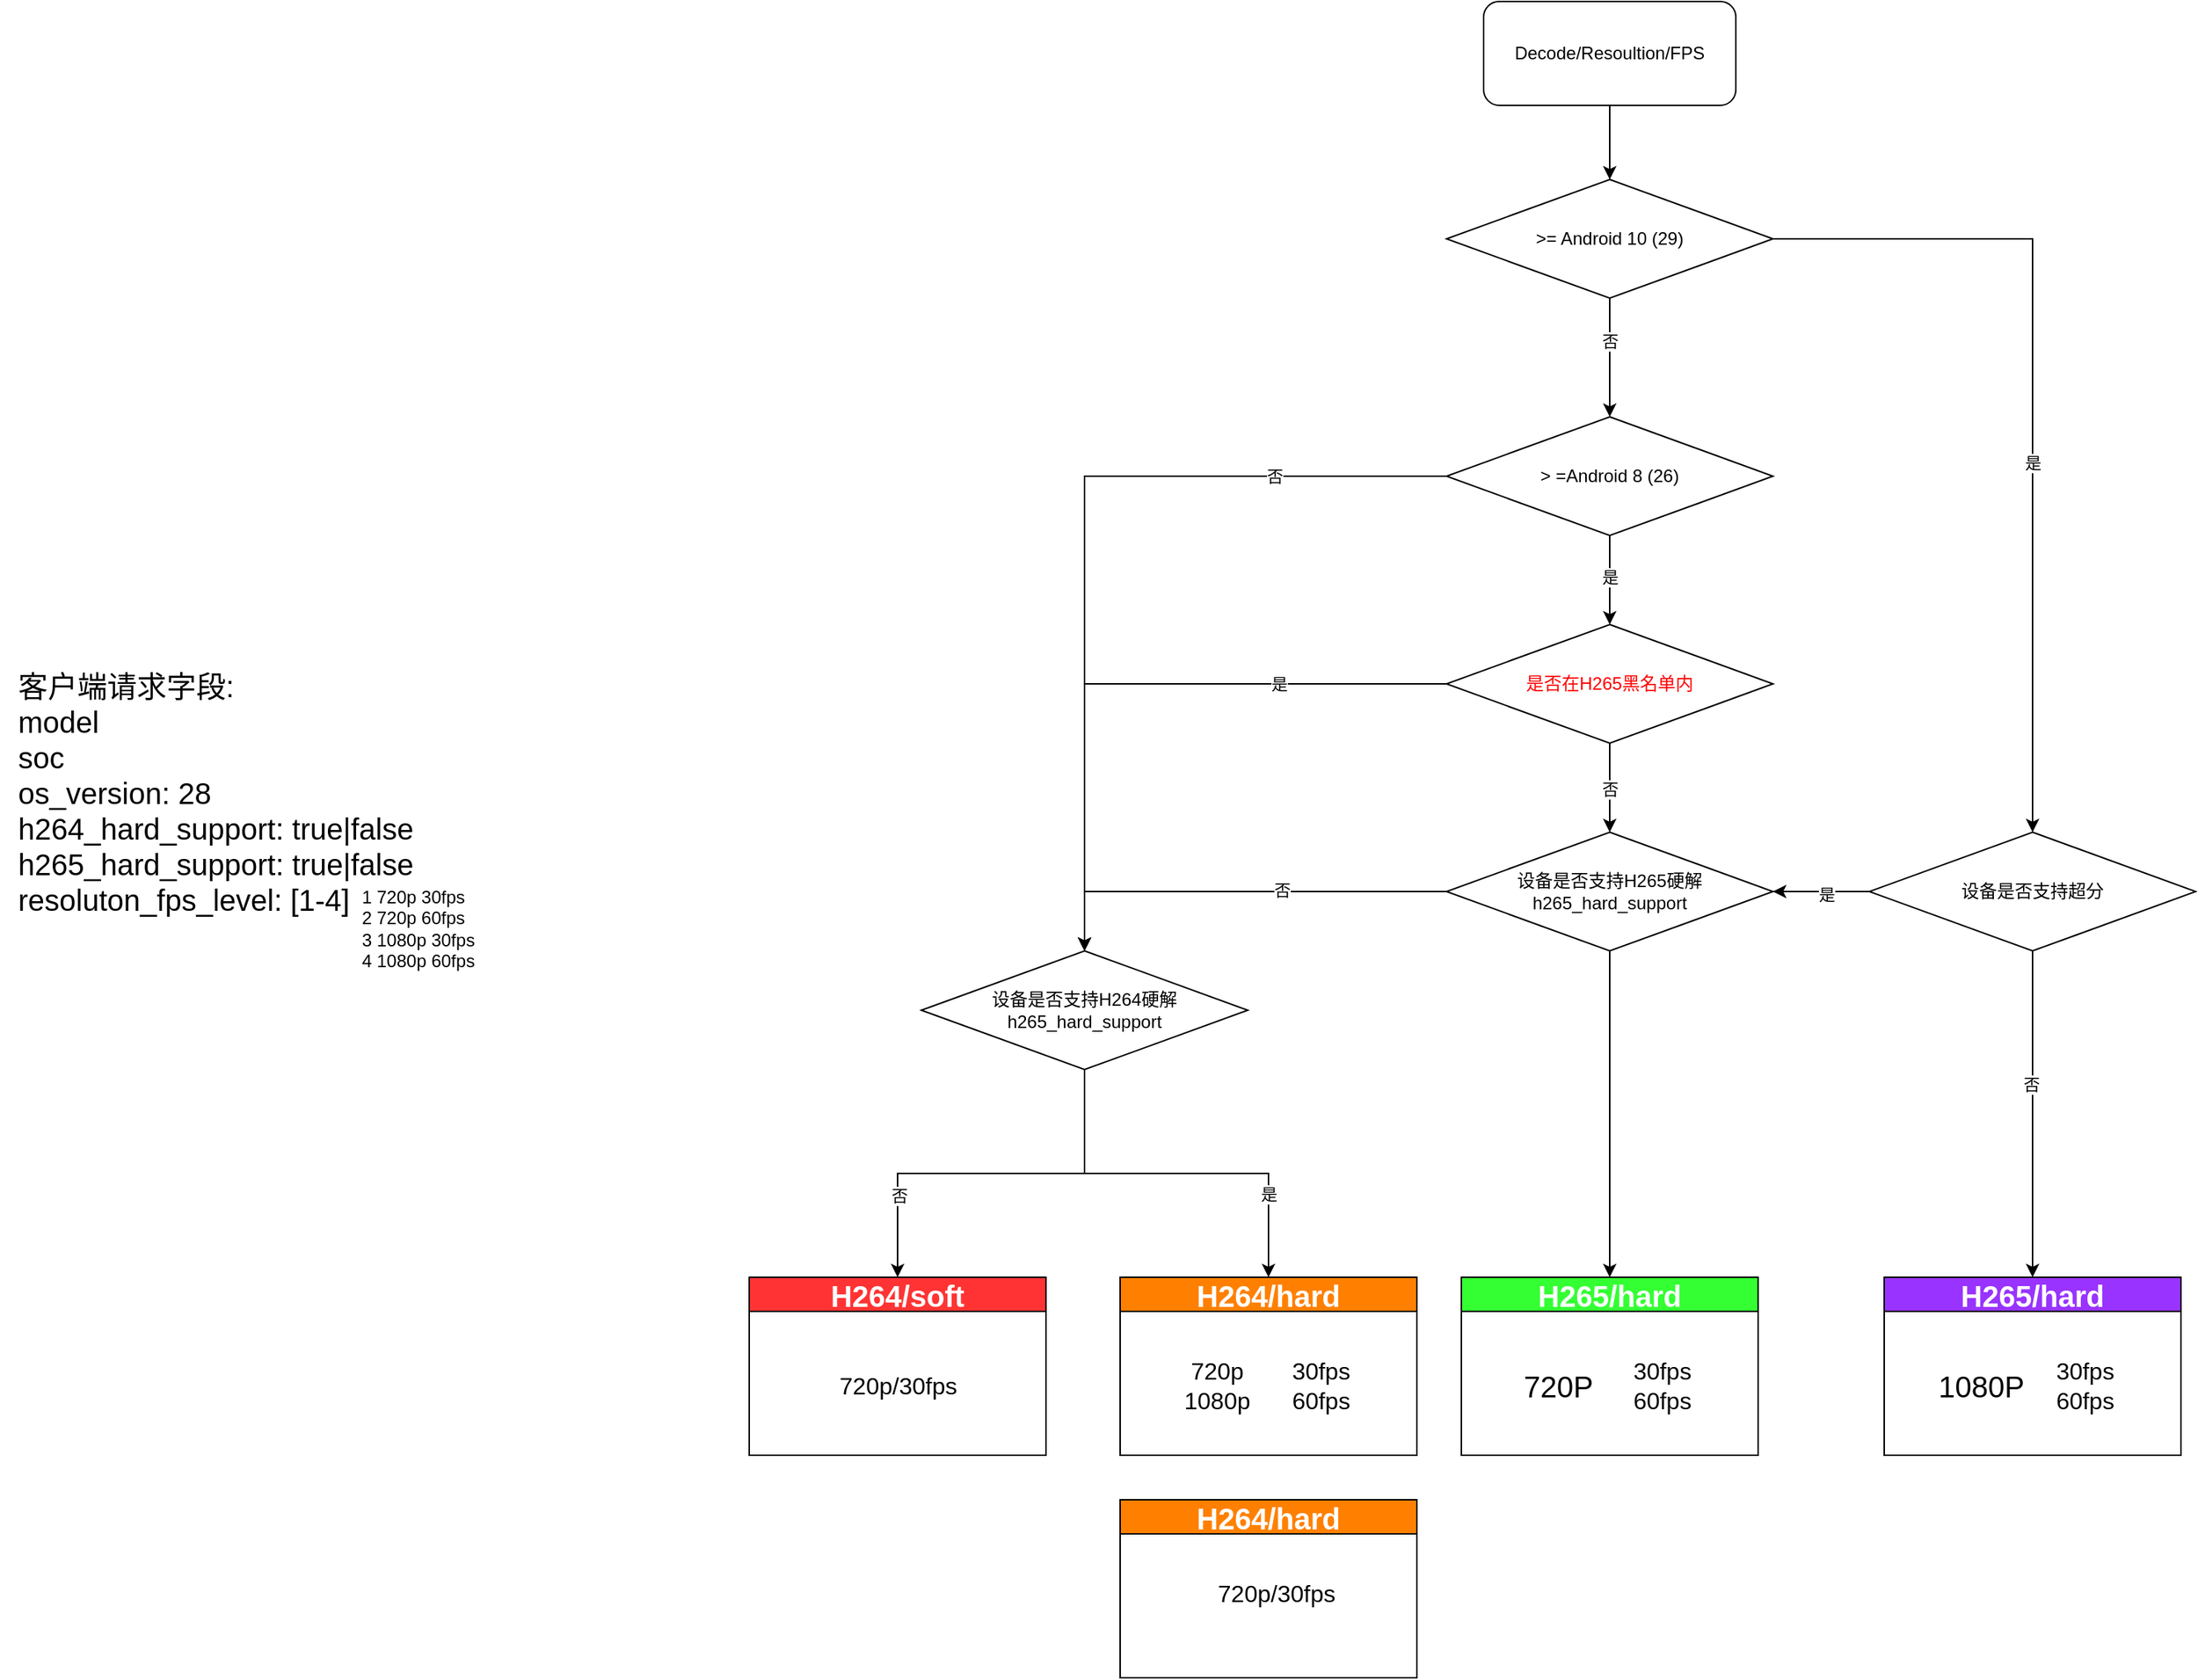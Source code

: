 <mxfile version="24.2.5" type="github">
  <diagram name="第 1 页" id="DrkI4kzzCFAA716JqiaZ">
    <mxGraphModel dx="2069" dy="785" grid="1" gridSize="10" guides="1" tooltips="1" connect="1" arrows="1" fold="1" page="1" pageScale="1" pageWidth="827" pageHeight="1169" math="0" shadow="0">
      <root>
        <mxCell id="0" />
        <mxCell id="1" parent="0" />
        <mxCell id="I8awTcjQjrmb_wT57g81-12" style="edgeStyle=orthogonalEdgeStyle;rounded=0;orthogonalLoop=1;jettySize=auto;html=1;" edge="1" parent="1" source="I8awTcjQjrmb_wT57g81-1" target="I8awTcjQjrmb_wT57g81-11">
          <mxGeometry relative="1" as="geometry" />
        </mxCell>
        <mxCell id="I8awTcjQjrmb_wT57g81-1" value="Decode/Resoultion/FPS" style="rounded=1;whiteSpace=wrap;html=1;" vertex="1" parent="1">
          <mxGeometry x="245" y="10" width="170" height="70" as="geometry" />
        </mxCell>
        <mxCell id="I8awTcjQjrmb_wT57g81-21" value="" style="edgeStyle=orthogonalEdgeStyle;rounded=0;orthogonalLoop=1;jettySize=auto;html=1;" edge="1" parent="1" source="I8awTcjQjrmb_wT57g81-11" target="I8awTcjQjrmb_wT57g81-20">
          <mxGeometry relative="1" as="geometry" />
        </mxCell>
        <mxCell id="I8awTcjQjrmb_wT57g81-22" value="否" style="edgeLabel;html=1;align=center;verticalAlign=middle;resizable=0;points=[];" vertex="1" connectable="0" parent="I8awTcjQjrmb_wT57g81-21">
          <mxGeometry x="-0.275" relative="1" as="geometry">
            <mxPoint as="offset" />
          </mxGeometry>
        </mxCell>
        <mxCell id="I8awTcjQjrmb_wT57g81-39" value="" style="edgeStyle=orthogonalEdgeStyle;rounded=0;orthogonalLoop=1;jettySize=auto;html=1;" edge="1" parent="1" source="I8awTcjQjrmb_wT57g81-11" target="I8awTcjQjrmb_wT57g81-38">
          <mxGeometry relative="1" as="geometry" />
        </mxCell>
        <mxCell id="I8awTcjQjrmb_wT57g81-105" value="是" style="edgeLabel;html=1;align=center;verticalAlign=middle;resizable=0;points=[];" vertex="1" connectable="0" parent="I8awTcjQjrmb_wT57g81-39">
          <mxGeometry x="0.132" relative="1" as="geometry">
            <mxPoint as="offset" />
          </mxGeometry>
        </mxCell>
        <mxCell id="I8awTcjQjrmb_wT57g81-11" value="&amp;gt;= Android 10 (29)" style="rhombus;whiteSpace=wrap;html=1;" vertex="1" parent="1">
          <mxGeometry x="220" y="130" width="220" height="80" as="geometry" />
        </mxCell>
        <mxCell id="I8awTcjQjrmb_wT57g81-26" value="" style="edgeStyle=orthogonalEdgeStyle;rounded=0;orthogonalLoop=1;jettySize=auto;html=1;" edge="1" parent="1" source="I8awTcjQjrmb_wT57g81-20" target="I8awTcjQjrmb_wT57g81-25">
          <mxGeometry relative="1" as="geometry" />
        </mxCell>
        <mxCell id="I8awTcjQjrmb_wT57g81-52" value="否" style="edgeLabel;html=1;align=center;verticalAlign=middle;resizable=0;points=[];" vertex="1" connectable="0" parent="I8awTcjQjrmb_wT57g81-26">
          <mxGeometry x="-0.225" relative="1" as="geometry">
            <mxPoint x="102" as="offset" />
          </mxGeometry>
        </mxCell>
        <mxCell id="I8awTcjQjrmb_wT57g81-62" value="" style="edgeStyle=orthogonalEdgeStyle;rounded=0;orthogonalLoop=1;jettySize=auto;html=1;" edge="1" parent="1" source="I8awTcjQjrmb_wT57g81-20" target="I8awTcjQjrmb_wT57g81-61">
          <mxGeometry relative="1" as="geometry" />
        </mxCell>
        <mxCell id="I8awTcjQjrmb_wT57g81-106" value="是" style="edgeLabel;html=1;align=center;verticalAlign=middle;resizable=0;points=[];" vertex="1" connectable="0" parent="I8awTcjQjrmb_wT57g81-62">
          <mxGeometry x="-0.083" relative="1" as="geometry">
            <mxPoint as="offset" />
          </mxGeometry>
        </mxCell>
        <mxCell id="I8awTcjQjrmb_wT57g81-20" value="&amp;gt; =Android 8 (26)" style="rhombus;whiteSpace=wrap;html=1;" vertex="1" parent="1">
          <mxGeometry x="220" y="290" width="220" height="80" as="geometry" />
        </mxCell>
        <mxCell id="I8awTcjQjrmb_wT57g81-86" style="edgeStyle=orthogonalEdgeStyle;rounded=0;orthogonalLoop=1;jettySize=auto;html=1;" edge="1" parent="1" source="I8awTcjQjrmb_wT57g81-25" target="I8awTcjQjrmb_wT57g81-83">
          <mxGeometry relative="1" as="geometry" />
        </mxCell>
        <mxCell id="I8awTcjQjrmb_wT57g81-107" value="否" style="edgeLabel;html=1;align=center;verticalAlign=middle;resizable=0;points=[];" vertex="1" connectable="0" parent="I8awTcjQjrmb_wT57g81-86">
          <mxGeometry x="0.579" y="1" relative="1" as="geometry">
            <mxPoint y="1" as="offset" />
          </mxGeometry>
        </mxCell>
        <mxCell id="I8awTcjQjrmb_wT57g81-100" style="edgeStyle=orthogonalEdgeStyle;rounded=0;orthogonalLoop=1;jettySize=auto;html=1;" edge="1" parent="1" source="I8awTcjQjrmb_wT57g81-25" target="I8awTcjQjrmb_wT57g81-89">
          <mxGeometry relative="1" as="geometry" />
        </mxCell>
        <mxCell id="I8awTcjQjrmb_wT57g81-108" value="是" style="edgeLabel;html=1;align=center;verticalAlign=middle;resizable=0;points=[];" vertex="1" connectable="0" parent="I8awTcjQjrmb_wT57g81-100">
          <mxGeometry x="0.573" relative="1" as="geometry">
            <mxPoint as="offset" />
          </mxGeometry>
        </mxCell>
        <mxCell id="I8awTcjQjrmb_wT57g81-25" value="设备是否支持H264硬解&lt;br&gt;h265_hard_support" style="rhombus;whiteSpace=wrap;html=1;" vertex="1" parent="1">
          <mxGeometry x="-134" y="650" width="220" height="80" as="geometry" />
        </mxCell>
        <mxCell id="I8awTcjQjrmb_wT57g81-99" style="edgeStyle=orthogonalEdgeStyle;rounded=0;orthogonalLoop=1;jettySize=auto;html=1;" edge="1" parent="1" source="I8awTcjQjrmb_wT57g81-38" target="I8awTcjQjrmb_wT57g81-96">
          <mxGeometry relative="1" as="geometry" />
        </mxCell>
        <mxCell id="I8awTcjQjrmb_wT57g81-103" value="否" style="edgeLabel;html=1;align=center;verticalAlign=middle;resizable=0;points=[];" vertex="1" connectable="0" parent="I8awTcjQjrmb_wT57g81-99">
          <mxGeometry x="-0.197" y="-1" relative="1" as="geometry">
            <mxPoint y="1" as="offset" />
          </mxGeometry>
        </mxCell>
        <mxCell id="I8awTcjQjrmb_wT57g81-101" style="edgeStyle=orthogonalEdgeStyle;rounded=0;orthogonalLoop=1;jettySize=auto;html=1;" edge="1" parent="1" source="I8awTcjQjrmb_wT57g81-38" target="I8awTcjQjrmb_wT57g81-45">
          <mxGeometry relative="1" as="geometry" />
        </mxCell>
        <mxCell id="I8awTcjQjrmb_wT57g81-102" value="是" style="edgeLabel;html=1;align=center;verticalAlign=middle;resizable=0;points=[];" vertex="1" connectable="0" parent="I8awTcjQjrmb_wT57g81-101">
          <mxGeometry x="-0.108" y="2" relative="1" as="geometry">
            <mxPoint as="offset" />
          </mxGeometry>
        </mxCell>
        <mxCell id="I8awTcjQjrmb_wT57g81-38" value="设备是否支持超分" style="rhombus;whiteSpace=wrap;html=1;" vertex="1" parent="1">
          <mxGeometry x="505" y="570" width="220" height="80" as="geometry" />
        </mxCell>
        <mxCell id="I8awTcjQjrmb_wT57g81-53" style="edgeStyle=orthogonalEdgeStyle;rounded=0;orthogonalLoop=1;jettySize=auto;html=1;entryX=0.5;entryY=0;entryDx=0;entryDy=0;" edge="1" parent="1" source="I8awTcjQjrmb_wT57g81-45" target="I8awTcjQjrmb_wT57g81-25">
          <mxGeometry relative="1" as="geometry" />
        </mxCell>
        <mxCell id="I8awTcjQjrmb_wT57g81-54" value="否" style="edgeLabel;html=1;align=center;verticalAlign=middle;resizable=0;points=[];" vertex="1" connectable="0" parent="I8awTcjQjrmb_wT57g81-53">
          <mxGeometry x="-0.496" y="-1" relative="1" as="geometry">
            <mxPoint x="-40" as="offset" />
          </mxGeometry>
        </mxCell>
        <mxCell id="I8awTcjQjrmb_wT57g81-95" style="edgeStyle=orthogonalEdgeStyle;rounded=0;orthogonalLoop=1;jettySize=auto;html=1;" edge="1" parent="1" source="I8awTcjQjrmb_wT57g81-45" target="I8awTcjQjrmb_wT57g81-92">
          <mxGeometry relative="1" as="geometry" />
        </mxCell>
        <mxCell id="I8awTcjQjrmb_wT57g81-45" value="设备是否支持H265硬解&lt;br&gt;h265_hard_support" style="rhombus;whiteSpace=wrap;html=1;" vertex="1" parent="1">
          <mxGeometry x="220" y="570" width="220" height="80" as="geometry" />
        </mxCell>
        <mxCell id="I8awTcjQjrmb_wT57g81-63" style="edgeStyle=orthogonalEdgeStyle;rounded=0;orthogonalLoop=1;jettySize=auto;html=1;" edge="1" parent="1" source="I8awTcjQjrmb_wT57g81-61" target="I8awTcjQjrmb_wT57g81-45">
          <mxGeometry relative="1" as="geometry" />
        </mxCell>
        <mxCell id="I8awTcjQjrmb_wT57g81-70" value="否" style="edgeLabel;html=1;align=center;verticalAlign=middle;resizable=0;points=[];" vertex="1" connectable="0" parent="I8awTcjQjrmb_wT57g81-63">
          <mxGeometry x="0.033" relative="1" as="geometry">
            <mxPoint as="offset" />
          </mxGeometry>
        </mxCell>
        <mxCell id="I8awTcjQjrmb_wT57g81-66" style="edgeStyle=orthogonalEdgeStyle;rounded=0;orthogonalLoop=1;jettySize=auto;html=1;entryX=0.5;entryY=0;entryDx=0;entryDy=0;" edge="1" parent="1" source="I8awTcjQjrmb_wT57g81-61" target="I8awTcjQjrmb_wT57g81-25">
          <mxGeometry relative="1" as="geometry" />
        </mxCell>
        <mxCell id="I8awTcjQjrmb_wT57g81-69" value="是" style="edgeLabel;html=1;align=center;verticalAlign=middle;resizable=0;points=[];" vertex="1" connectable="0" parent="I8awTcjQjrmb_wT57g81-66">
          <mxGeometry x="-0.468" relative="1" as="geometry">
            <mxPoint as="offset" />
          </mxGeometry>
        </mxCell>
        <mxCell id="I8awTcjQjrmb_wT57g81-61" value="&lt;font color=&quot;#ff0000&quot;&gt;是否在H265黑名单内&lt;/font&gt;" style="rhombus;whiteSpace=wrap;html=1;" vertex="1" parent="1">
          <mxGeometry x="220" y="430" width="220" height="80" as="geometry" />
        </mxCell>
        <mxCell id="I8awTcjQjrmb_wT57g81-71" value="&lt;div style=&quot;text-align: left; font-size: 20px;&quot;&gt;&lt;span style=&quot;background-color: initial;&quot;&gt;客户端请求字段:&lt;/span&gt;&lt;br&gt;&lt;/div&gt;&lt;div style=&quot;text-align: left; font-size: 20px;&quot;&gt;&lt;font style=&quot;font-size: 20px;&quot;&gt;model&lt;/font&gt;&lt;/div&gt;&lt;div style=&quot;text-align: left; font-size: 20px;&quot;&gt;&lt;font style=&quot;font-size: 20px;&quot;&gt;soc&lt;/font&gt;&lt;/div&gt;&lt;div style=&quot;text-align: left; font-size: 20px;&quot;&gt;&lt;font style=&quot;font-size: 20px;&quot;&gt;os_version: 28&lt;br&gt;h264_hard_support: true|false&lt;br&gt;h265_hard_support: true|false&lt;br&gt;resoluton_fps_level: [1-4]&lt;br&gt;&lt;/font&gt;&lt;/div&gt;" style="text;html=1;align=center;verticalAlign=middle;resizable=0;points=[];autosize=1;strokeColor=none;fillColor=none;" vertex="1" parent="1">
          <mxGeometry x="-755" y="453" width="290" height="180" as="geometry" />
        </mxCell>
        <mxCell id="I8awTcjQjrmb_wT57g81-81" value="&lt;font style=&quot;font-size: 12px;&quot;&gt;1 720p 30fps&lt;br style=&quot;&quot;&gt;2 720p 60fps&lt;br style=&quot;&quot;&gt;3 1080p 30fps&lt;br style=&quot;&quot;&gt;4 1080p 60fps&lt;/font&gt;" style="text;html=1;align=left;verticalAlign=middle;resizable=0;points=[];autosize=1;strokeColor=none;fillColor=none;" vertex="1" parent="1">
          <mxGeometry x="-513" y="600" width="100" height="70" as="geometry" />
        </mxCell>
        <mxCell id="I8awTcjQjrmb_wT57g81-83" value="&lt;font style=&quot;font-size: 20px;&quot;&gt;H264/soft&lt;/font&gt;" style="swimlane;whiteSpace=wrap;html=1;fillColor=#FF3333;startSize=23;fontSize=20;fontColor=#FFFFFF;" vertex="1" parent="1">
          <mxGeometry x="-250" y="870" width="200" height="120" as="geometry" />
        </mxCell>
        <mxCell id="I8awTcjQjrmb_wT57g81-84" value="&lt;font style=&quot;font-size: 16px;&quot;&gt;720p/30fps&lt;br&gt;&lt;/font&gt;" style="text;html=1;align=center;verticalAlign=middle;resizable=0;points=[];autosize=1;strokeColor=none;fillColor=none;" vertex="1" parent="I8awTcjQjrmb_wT57g81-83">
          <mxGeometry x="50" y="58" width="100" height="30" as="geometry" />
        </mxCell>
        <mxCell id="I8awTcjQjrmb_wT57g81-89" value="&lt;font style=&quot;font-size: 20px;&quot;&gt;H264/hard&lt;/font&gt;" style="swimlane;whiteSpace=wrap;html=1;fillColor=#FF8000;startSize=23;fontSize=20;fontColor=#FFFFFF;" vertex="1" parent="1">
          <mxGeometry y="870" width="200" height="120" as="geometry" />
        </mxCell>
        <mxCell id="I8awTcjQjrmb_wT57g81-90" value="&lt;font style=&quot;font-size: 16px;&quot;&gt;720p&lt;br&gt;1080p&lt;/font&gt;" style="text;html=1;align=center;verticalAlign=middle;resizable=0;points=[];autosize=1;strokeColor=none;fillColor=none;" vertex="1" parent="I8awTcjQjrmb_wT57g81-89">
          <mxGeometry x="30" y="48" width="70" height="50" as="geometry" />
        </mxCell>
        <mxCell id="I8awTcjQjrmb_wT57g81-91" value="&lt;font style=&quot;font-size: 16px;&quot;&gt;30fps&lt;br&gt;60fps&lt;/font&gt;" style="text;html=1;align=center;verticalAlign=middle;resizable=0;points=[];autosize=1;strokeColor=none;fillColor=none;" vertex="1" parent="I8awTcjQjrmb_wT57g81-89">
          <mxGeometry x="105" y="48" width="60" height="50" as="geometry" />
        </mxCell>
        <mxCell id="I8awTcjQjrmb_wT57g81-92" value="&lt;font style=&quot;font-size: 20px;&quot;&gt;H265/hard&lt;/font&gt;" style="swimlane;whiteSpace=wrap;html=1;fillColor=#33FF33;startSize=23;fontSize=20;fontColor=#FFFFFF;" vertex="1" parent="1">
          <mxGeometry x="230" y="870" width="200" height="120" as="geometry" />
        </mxCell>
        <mxCell id="I8awTcjQjrmb_wT57g81-93" value="&lt;font style=&quot;font-size: 20px;&quot;&gt;720P&lt;/font&gt;" style="text;html=1;align=center;verticalAlign=middle;resizable=0;points=[];autosize=1;strokeColor=none;fillColor=none;" vertex="1" parent="I8awTcjQjrmb_wT57g81-92">
          <mxGeometry x="30" y="53" width="70" height="40" as="geometry" />
        </mxCell>
        <mxCell id="I8awTcjQjrmb_wT57g81-94" value="&lt;font style=&quot;font-size: 16px;&quot;&gt;30fps&lt;br&gt;60fps&lt;/font&gt;" style="text;html=1;align=center;verticalAlign=middle;resizable=0;points=[];autosize=1;strokeColor=none;fillColor=none;" vertex="1" parent="I8awTcjQjrmb_wT57g81-92">
          <mxGeometry x="105" y="48" width="60" height="50" as="geometry" />
        </mxCell>
        <mxCell id="I8awTcjQjrmb_wT57g81-96" value="&lt;font style=&quot;font-size: 20px;&quot;&gt;H265/hard&lt;/font&gt;" style="swimlane;whiteSpace=wrap;html=1;fillColor=#9933FF;startSize=23;fontSize=20;fontColor=#FFFFFF;" vertex="1" parent="1">
          <mxGeometry x="515" y="870" width="200" height="120" as="geometry" />
        </mxCell>
        <mxCell id="I8awTcjQjrmb_wT57g81-97" value="&lt;span style=&quot;font-size: 20px;&quot;&gt;1080P&lt;/span&gt;" style="text;html=1;align=center;verticalAlign=middle;resizable=0;points=[];autosize=1;strokeColor=none;fillColor=none;" vertex="1" parent="I8awTcjQjrmb_wT57g81-96">
          <mxGeometry x="25" y="53" width="80" height="40" as="geometry" />
        </mxCell>
        <mxCell id="I8awTcjQjrmb_wT57g81-98" value="&lt;font style=&quot;font-size: 16px;&quot;&gt;30fps&lt;br&gt;60fps&lt;/font&gt;" style="text;html=1;align=center;verticalAlign=middle;resizable=0;points=[];autosize=1;strokeColor=none;fillColor=none;" vertex="1" parent="I8awTcjQjrmb_wT57g81-96">
          <mxGeometry x="105" y="48" width="60" height="50" as="geometry" />
        </mxCell>
        <mxCell id="I8awTcjQjrmb_wT57g81-109" value="&lt;font style=&quot;font-size: 20px;&quot;&gt;H264/hard&lt;/font&gt;" style="swimlane;whiteSpace=wrap;html=1;fillColor=#FF8000;startSize=23;fontSize=20;fontColor=#FFFFFF;" vertex="1" parent="1">
          <mxGeometry y="1020" width="200" height="120" as="geometry" />
        </mxCell>
        <mxCell id="I8awTcjQjrmb_wT57g81-110" value="&lt;span style=&quot;font-size: 16px;&quot;&gt;720p/30fps&lt;/span&gt;" style="text;html=1;align=center;verticalAlign=middle;resizable=0;points=[];autosize=1;strokeColor=none;fillColor=none;" vertex="1" parent="I8awTcjQjrmb_wT57g81-109">
          <mxGeometry x="55" y="48" width="100" height="30" as="geometry" />
        </mxCell>
      </root>
    </mxGraphModel>
  </diagram>
</mxfile>
